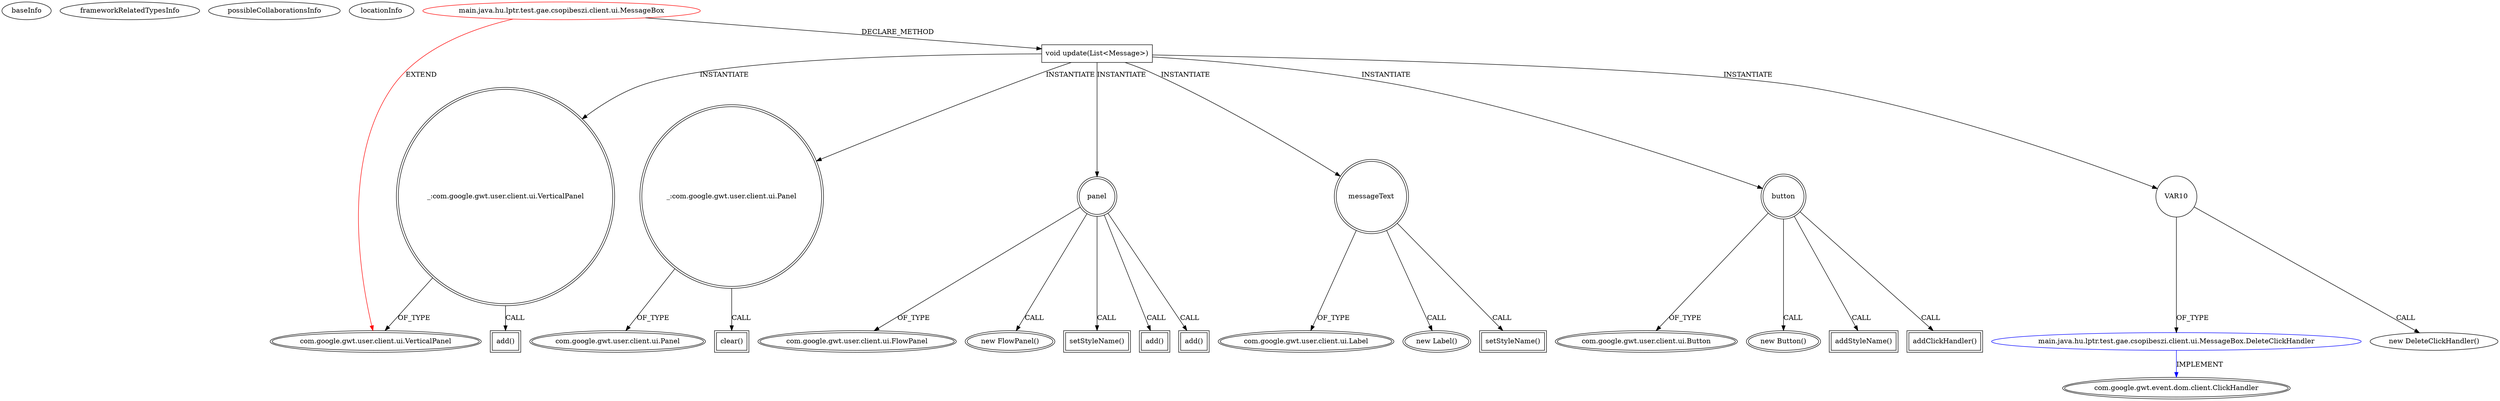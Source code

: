 digraph {
baseInfo[graphId=3640,category="extension_graph",isAnonymous=false,possibleRelation=true]
frameworkRelatedTypesInfo[0="com.google.gwt.user.client.ui.VerticalPanel"]
possibleCollaborationsInfo[0="3640~CLIENT_METHOD_DECLARATION-INSTANTIATION-~com.google.gwt.user.client.ui.VerticalPanel ~com.google.gwt.event.dom.client.ClickHandler ~false~false"]
locationInfo[projectName="lptr-csopibeszi",filePath="/lptr-csopibeszi/csopibeszi-master/src/main/java/hu/lptr/test/gae/csopibeszi/client/ui/MessageBox.java",contextSignature="MessageBox",graphId="3640"]
0[label="main.java.hu.lptr.test.gae.csopibeszi.client.ui.MessageBox",vertexType="ROOT_CLIENT_CLASS_DECLARATION",isFrameworkType=false,color=red]
1[label="com.google.gwt.user.client.ui.VerticalPanel",vertexType="FRAMEWORK_CLASS_TYPE",isFrameworkType=true,peripheries=2]
7[label="void update(List<Message>)",vertexType="CLIENT_METHOD_DECLARATION",isFrameworkType=false,shape=box]
8[label="_:com.google.gwt.user.client.ui.Panel",vertexType="VARIABLE_EXPRESION",isFrameworkType=true,peripheries=2,shape=circle]
10[label="com.google.gwt.user.client.ui.Panel",vertexType="FRAMEWORK_CLASS_TYPE",isFrameworkType=true,peripheries=2]
9[label="clear()",vertexType="INSIDE_CALL",isFrameworkType=true,peripheries=2,shape=box]
12[label="panel",vertexType="VARIABLE_EXPRESION",isFrameworkType=true,peripheries=2,shape=circle]
13[label="com.google.gwt.user.client.ui.FlowPanel",vertexType="FRAMEWORK_CLASS_TYPE",isFrameworkType=true,peripheries=2]
11[label="new FlowPanel()",vertexType="CONSTRUCTOR_CALL",isFrameworkType=true,peripheries=2]
15[label="setStyleName()",vertexType="INSIDE_CALL",isFrameworkType=true,peripheries=2,shape=box]
17[label="messageText",vertexType="VARIABLE_EXPRESION",isFrameworkType=true,peripheries=2,shape=circle]
18[label="com.google.gwt.user.client.ui.Label",vertexType="FRAMEWORK_CLASS_TYPE",isFrameworkType=true,peripheries=2]
16[label="new Label()",vertexType="CONSTRUCTOR_CALL",isFrameworkType=true,peripheries=2]
20[label="setStyleName()",vertexType="INSIDE_CALL",isFrameworkType=true,peripheries=2,shape=box]
22[label="add()",vertexType="INSIDE_CALL",isFrameworkType=true,peripheries=2,shape=box]
24[label="button",vertexType="VARIABLE_EXPRESION",isFrameworkType=true,peripheries=2,shape=circle]
25[label="com.google.gwt.user.client.ui.Button",vertexType="FRAMEWORK_CLASS_TYPE",isFrameworkType=true,peripheries=2]
23[label="new Button()",vertexType="CONSTRUCTOR_CALL",isFrameworkType=true,peripheries=2]
27[label="addStyleName()",vertexType="INSIDE_CALL",isFrameworkType=true,peripheries=2,shape=box]
29[label="addClickHandler()",vertexType="INSIDE_CALL",isFrameworkType=true,peripheries=2,shape=box]
31[label="VAR10",vertexType="VARIABLE_EXPRESION",isFrameworkType=false,shape=circle]
32[label="main.java.hu.lptr.test.gae.csopibeszi.client.ui.MessageBox.DeleteClickHandler",vertexType="REFERENCE_CLIENT_CLASS_DECLARATION",isFrameworkType=false,color=blue]
33[label="com.google.gwt.event.dom.client.ClickHandler",vertexType="FRAMEWORK_INTERFACE_TYPE",isFrameworkType=true,peripheries=2]
30[label="new DeleteClickHandler()",vertexType="CONSTRUCTOR_CALL",isFrameworkType=false]
35[label="add()",vertexType="INSIDE_CALL",isFrameworkType=true,peripheries=2,shape=box]
36[label="_:com.google.gwt.user.client.ui.VerticalPanel",vertexType="VARIABLE_EXPRESION",isFrameworkType=true,peripheries=2,shape=circle]
37[label="add()",vertexType="INSIDE_CALL",isFrameworkType=true,peripheries=2,shape=box]
0->1[label="EXTEND",color=red]
0->7[label="DECLARE_METHOD"]
7->8[label="INSTANTIATE"]
8->10[label="OF_TYPE"]
8->9[label="CALL"]
7->12[label="INSTANTIATE"]
12->13[label="OF_TYPE"]
12->11[label="CALL"]
12->15[label="CALL"]
7->17[label="INSTANTIATE"]
17->18[label="OF_TYPE"]
17->16[label="CALL"]
17->20[label="CALL"]
12->22[label="CALL"]
7->24[label="INSTANTIATE"]
24->25[label="OF_TYPE"]
24->23[label="CALL"]
24->27[label="CALL"]
24->29[label="CALL"]
7->31[label="INSTANTIATE"]
32->33[label="IMPLEMENT",color=blue]
31->32[label="OF_TYPE"]
31->30[label="CALL"]
12->35[label="CALL"]
7->36[label="INSTANTIATE"]
36->1[label="OF_TYPE"]
36->37[label="CALL"]
}
